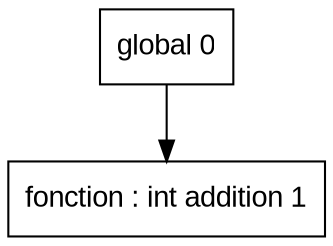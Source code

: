 digraph "tds"{

	node [fontname="Arial"];

	N1 [shape=record label="{ fonction : int addition 1
	}"];

	N0 [shape=record label="{ global 0
	}"];


	N0 -> N1; 
}

